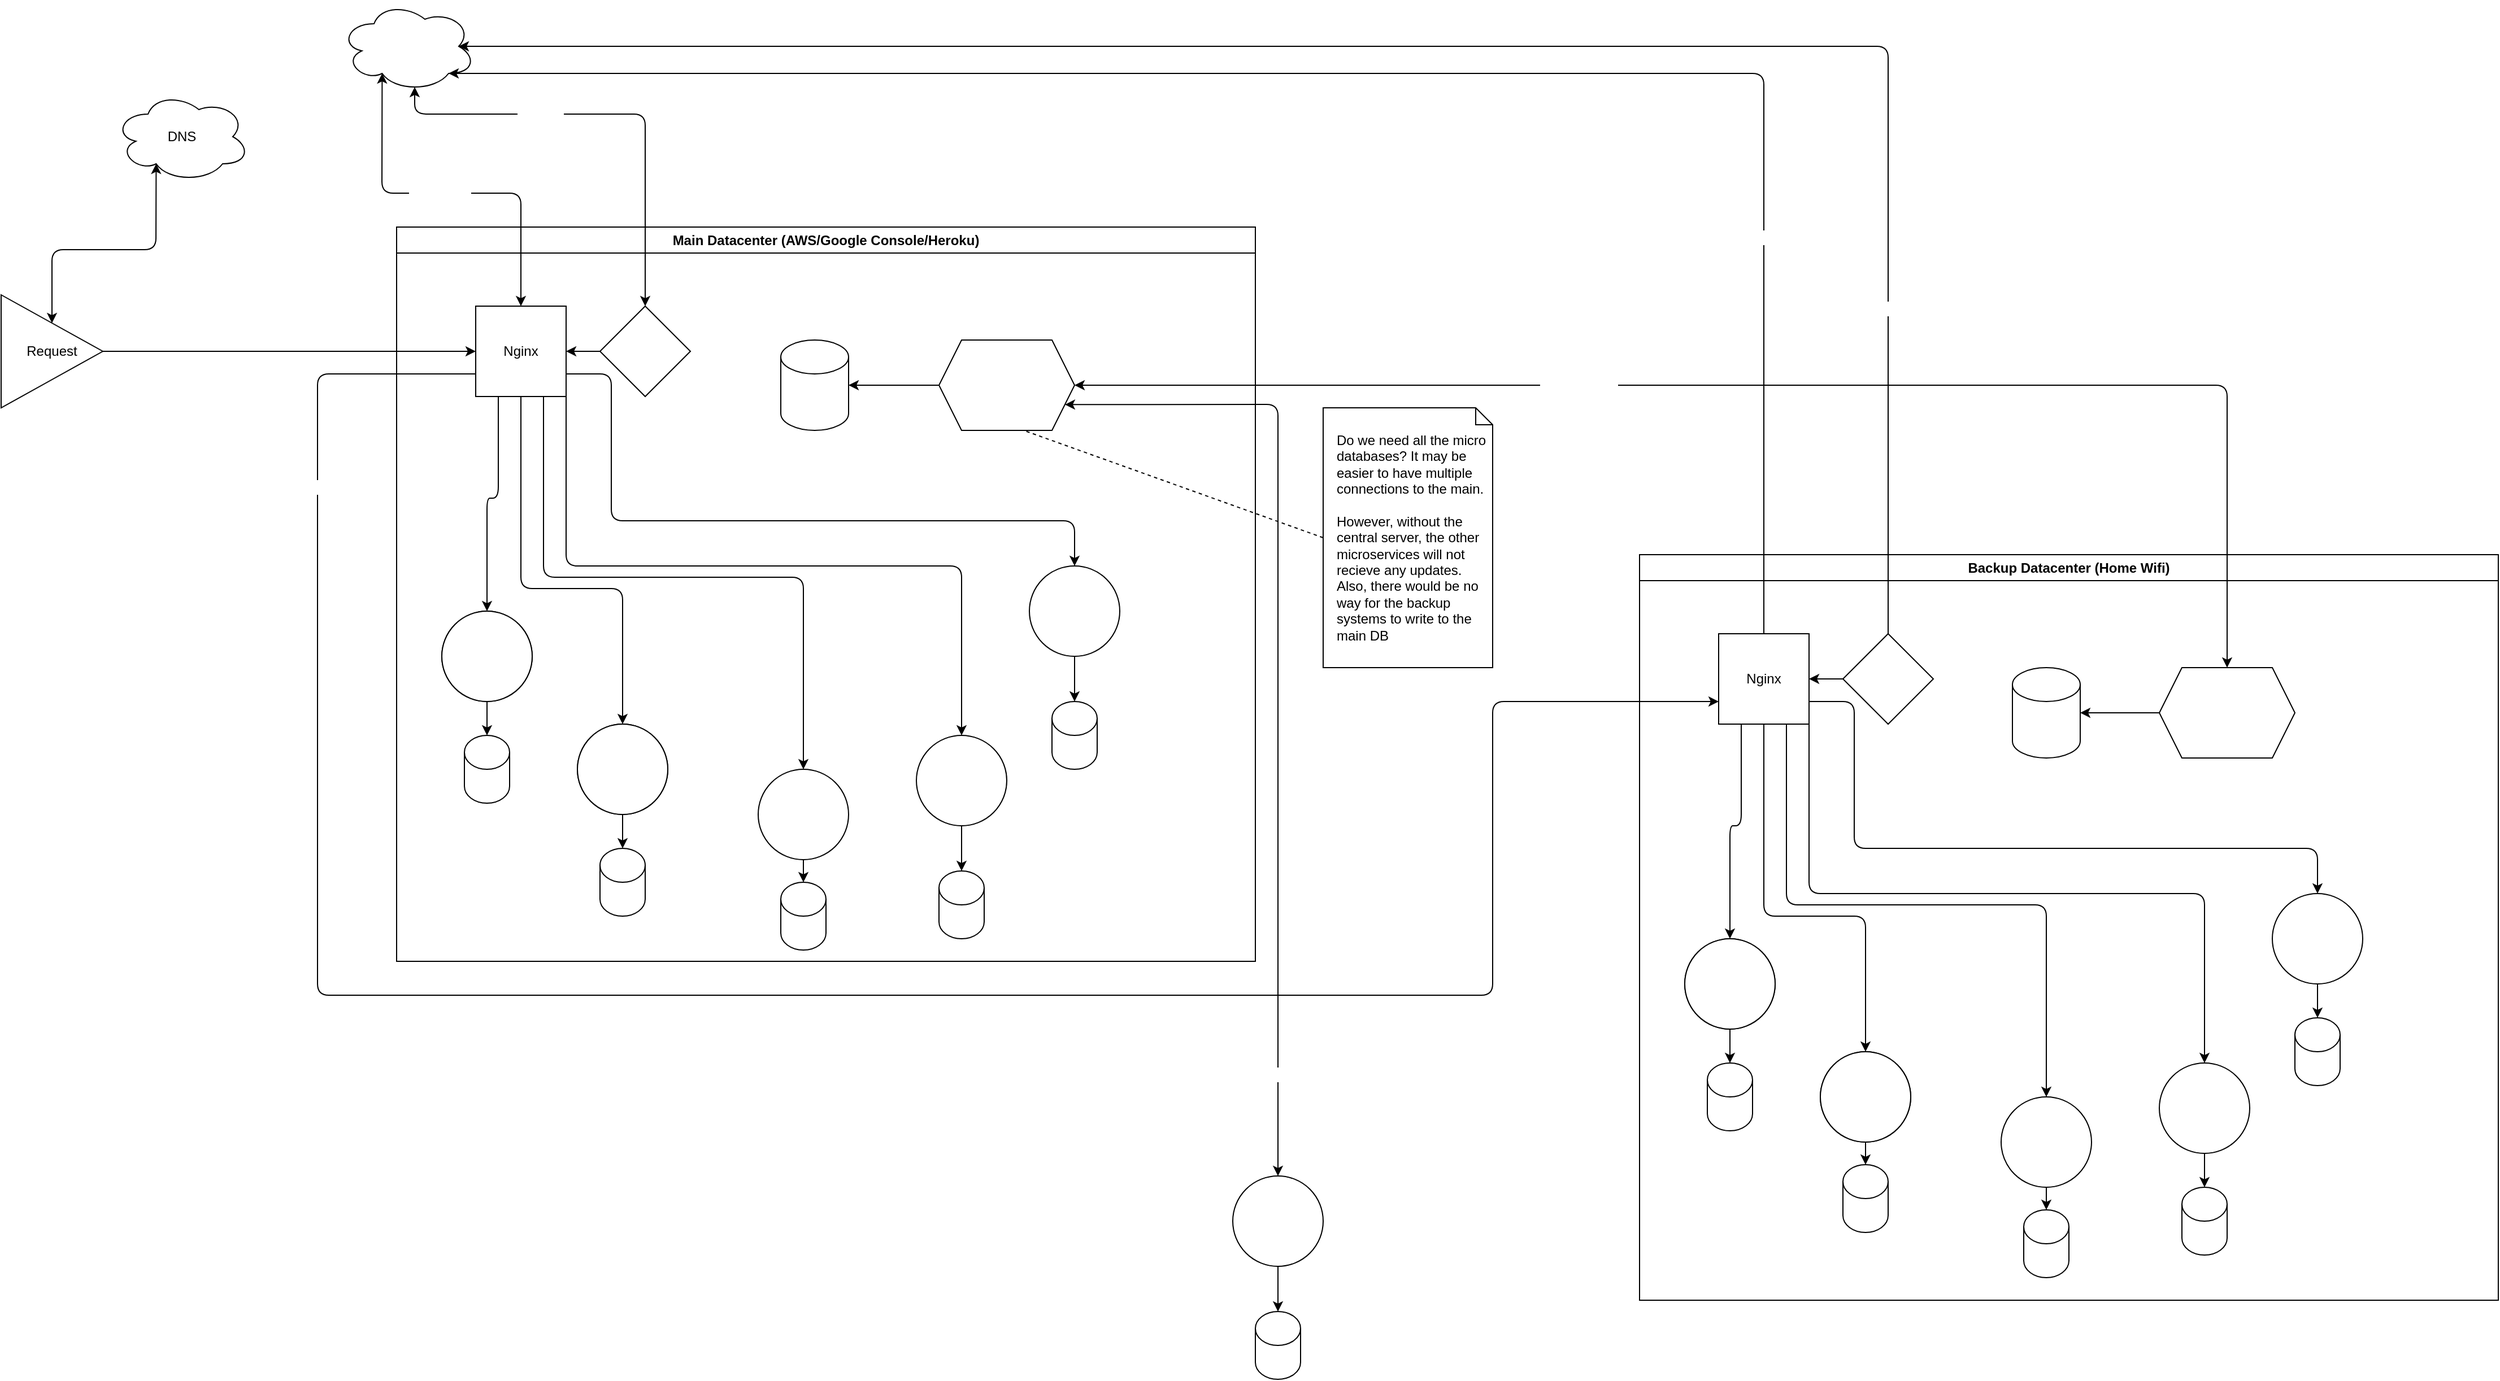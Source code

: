 <mxfile>
    <diagram id="gyLWCIs_2NT41w74knfC" name="Page-1">
        <mxGraphModel dx="1812" dy="1654" grid="1" gridSize="10" guides="1" tooltips="1" connect="1" arrows="1" fold="1" page="1" pageScale="1" pageWidth="850" pageHeight="1100" math="0" shadow="0">
            <root>
                <mxCell id="0"/>
                <mxCell id="1" parent="0"/>
                <mxCell id="2" value="Main Datacenter (AWS/Google Console/Heroku)" style="swimlane;whiteSpace=wrap;html=1;" parent="1" vertex="1">
                    <mxGeometry x="-410" y="50" width="760" height="650" as="geometry"/>
                </mxCell>
                <mxCell id="28" style="edgeStyle=none;html=1;exitX=0.25;exitY=1;exitDx=0;exitDy=0;entryX=0.5;entryY=0;entryDx=0;entryDy=0;fontColor=#FFFFFF;" parent="2" source="6" target="23" edge="1">
                    <mxGeometry relative="1" as="geometry">
                        <Array as="points">
                            <mxPoint x="90" y="240"/>
                            <mxPoint x="80" y="240"/>
                        </Array>
                    </mxGeometry>
                </mxCell>
                <mxCell id="29" style="edgeStyle=none;html=1;exitX=0.5;exitY=1;exitDx=0;exitDy=0;entryX=0.5;entryY=0;entryDx=0;entryDy=0;fontColor=#FFFFFF;" parent="2" source="6" target="24" edge="1">
                    <mxGeometry relative="1" as="geometry">
                        <Array as="points">
                            <mxPoint x="110" y="320"/>
                            <mxPoint x="200" y="320"/>
                        </Array>
                    </mxGeometry>
                </mxCell>
                <mxCell id="30" style="edgeStyle=none;html=1;exitX=0.75;exitY=1;exitDx=0;exitDy=0;entryX=0.5;entryY=0;entryDx=0;entryDy=0;fontColor=#FFFFFF;" parent="2" source="6" target="26" edge="1">
                    <mxGeometry relative="1" as="geometry">
                        <Array as="points">
                            <mxPoint x="130" y="310"/>
                            <mxPoint x="360" y="310"/>
                        </Array>
                    </mxGeometry>
                </mxCell>
                <mxCell id="31" style="edgeStyle=none;html=1;exitX=1;exitY=1;exitDx=0;exitDy=0;entryX=0.5;entryY=0;entryDx=0;entryDy=0;fontColor=#FFFFFF;" parent="2" source="6" target="27" edge="1">
                    <mxGeometry relative="1" as="geometry">
                        <Array as="points">
                            <mxPoint x="150" y="300"/>
                            <mxPoint x="500" y="300"/>
                        </Array>
                    </mxGeometry>
                </mxCell>
                <mxCell id="32" style="edgeStyle=none;html=1;exitX=1;exitY=0.75;exitDx=0;exitDy=0;entryX=0.5;entryY=0;entryDx=0;entryDy=0;fontColor=#FFFFFF;" parent="2" source="6" target="25" edge="1">
                    <mxGeometry relative="1" as="geometry">
                        <Array as="points">
                            <mxPoint x="190" y="130"/>
                            <mxPoint x="190" y="260"/>
                            <mxPoint x="600" y="260"/>
                        </Array>
                    </mxGeometry>
                </mxCell>
                <mxCell id="6" value="Nginx" style="whiteSpace=wrap;html=1;aspect=fixed;" parent="2" vertex="1">
                    <mxGeometry x="70" y="70" width="80" height="80" as="geometry"/>
                </mxCell>
                <mxCell id="19" style="edgeStyle=none;html=1;exitX=0;exitY=0.5;exitDx=0;exitDy=0;entryX=1;entryY=0.5;entryDx=0;entryDy=0;fontColor=#FFFFFF;" parent="2" source="15" target="6" edge="1">
                    <mxGeometry relative="1" as="geometry"/>
                </mxCell>
                <mxCell id="15" value="Certbot" style="rhombus;whiteSpace=wrap;html=1;fontColor=#FFFFFF;" parent="2" vertex="1">
                    <mxGeometry x="180" y="70" width="80" height="80" as="geometry"/>
                </mxCell>
                <mxCell id="23" value="Microservice&lt;br&gt;A" style="ellipse;whiteSpace=wrap;html=1;aspect=fixed;fontColor=#FFFFFF;" parent="2" vertex="1">
                    <mxGeometry x="40" y="340" width="80" height="80" as="geometry"/>
                </mxCell>
                <mxCell id="24" value="Microservice&lt;br&gt;B" style="ellipse;whiteSpace=wrap;html=1;aspect=fixed;fontColor=#FFFFFF;" parent="2" vertex="1">
                    <mxGeometry x="160" y="440" width="80" height="80" as="geometry"/>
                </mxCell>
                <mxCell id="94" style="edgeStyle=none;html=1;exitX=0.5;exitY=1;exitDx=0;exitDy=0;entryX=0.5;entryY=0;entryDx=0;entryDy=0;entryPerimeter=0;fontColor=#FFFFFF;" parent="2" source="25" target="85" edge="1">
                    <mxGeometry relative="1" as="geometry"/>
                </mxCell>
                <mxCell id="25" value="Microservice&lt;br&gt;E" style="ellipse;whiteSpace=wrap;html=1;aspect=fixed;fontColor=#FFFFFF;" parent="2" vertex="1">
                    <mxGeometry x="560" y="300" width="80" height="80" as="geometry"/>
                </mxCell>
                <mxCell id="92" style="edgeStyle=none;html=1;exitX=0.5;exitY=1;exitDx=0;exitDy=0;entryX=0.5;entryY=0;entryDx=0;entryDy=0;entryPerimeter=0;fontColor=#FFFFFF;" parent="2" source="26" target="83" edge="1">
                    <mxGeometry relative="1" as="geometry"/>
                </mxCell>
                <mxCell id="26" value="Microservice&lt;br&gt;C" style="ellipse;whiteSpace=wrap;html=1;aspect=fixed;fontColor=#FFFFFF;" parent="2" vertex="1">
                    <mxGeometry x="320" y="480" width="80" height="80" as="geometry"/>
                </mxCell>
                <mxCell id="93" style="edgeStyle=none;html=1;exitX=0.5;exitY=1;exitDx=0;exitDy=0;entryX=0.5;entryY=0;entryDx=0;entryDy=0;entryPerimeter=0;fontColor=#FFFFFF;" parent="2" source="27" target="84" edge="1">
                    <mxGeometry relative="1" as="geometry"/>
                </mxCell>
                <mxCell id="27" value="Microservice&lt;br&gt;D" style="ellipse;whiteSpace=wrap;html=1;aspect=fixed;fontColor=#FFFFFF;" parent="2" vertex="1">
                    <mxGeometry x="460" y="450" width="80" height="80" as="geometry"/>
                </mxCell>
                <mxCell id="81" style="edgeStyle=none;html=1;exitX=0.5;exitY=1;exitDx=0;exitDy=0;fontColor=#FFFFFF;" parent="2" source="33" target="79" edge="1">
                    <mxGeometry relative="1" as="geometry"/>
                </mxCell>
                <mxCell id="33" value="Microservice&lt;br&gt;A" style="ellipse;whiteSpace=wrap;html=1;aspect=fixed;fontColor=#FFFFFF;" parent="2" vertex="1">
                    <mxGeometry x="40" y="340" width="80" height="80" as="geometry"/>
                </mxCell>
                <mxCell id="91" style="edgeStyle=none;html=1;exitX=0.5;exitY=1;exitDx=0;exitDy=0;entryX=0.5;entryY=0;entryDx=0;entryDy=0;entryPerimeter=0;fontColor=#FFFFFF;" parent="2" source="34" target="82" edge="1">
                    <mxGeometry relative="1" as="geometry"/>
                </mxCell>
                <mxCell id="34" value="Microservice&lt;br&gt;B" style="ellipse;whiteSpace=wrap;html=1;aspect=fixed;fontColor=#FFFFFF;" parent="2" vertex="1">
                    <mxGeometry x="160" y="440" width="80" height="80" as="geometry"/>
                </mxCell>
                <mxCell id="77" style="edgeStyle=none;html=1;exitX=0;exitY=0.5;exitDx=0;exitDy=0;entryX=1;entryY=0.5;entryDx=0;entryDy=0;entryPerimeter=0;fontColor=#FFFFFF;" parent="2" source="66" target="74" edge="1">
                    <mxGeometry relative="1" as="geometry"/>
                </mxCell>
                <mxCell id="66" value="Central Server" style="shape=hexagon;perimeter=hexagonPerimeter2;whiteSpace=wrap;html=1;fixedSize=1;fontColor=#FFFFFF;" parent="2" vertex="1">
                    <mxGeometry x="480" y="100" width="120" height="80" as="geometry"/>
                </mxCell>
                <mxCell id="74" value="Main DB" style="shape=cylinder3;whiteSpace=wrap;html=1;boundedLbl=1;backgroundOutline=1;size=15;fontColor=#FFFFFF;" parent="2" vertex="1">
                    <mxGeometry x="340" y="100" width="60" height="80" as="geometry"/>
                </mxCell>
                <mxCell id="79" value="DB A" style="shape=cylinder3;whiteSpace=wrap;html=1;boundedLbl=1;backgroundOutline=1;size=15;fontColor=#FFFFFF;" parent="2" vertex="1">
                    <mxGeometry x="60" y="450" width="40" height="60" as="geometry"/>
                </mxCell>
                <mxCell id="82" value="DB B" style="shape=cylinder3;whiteSpace=wrap;html=1;boundedLbl=1;backgroundOutline=1;size=15;fontColor=#FFFFFF;" parent="2" vertex="1">
                    <mxGeometry x="180" y="550" width="40" height="60" as="geometry"/>
                </mxCell>
                <mxCell id="83" value="DB C" style="shape=cylinder3;whiteSpace=wrap;html=1;boundedLbl=1;backgroundOutline=1;size=15;fontColor=#FFFFFF;" parent="2" vertex="1">
                    <mxGeometry x="340" y="580" width="40" height="60" as="geometry"/>
                </mxCell>
                <mxCell id="84" value="DB D" style="shape=cylinder3;whiteSpace=wrap;html=1;boundedLbl=1;backgroundOutline=1;size=15;fontColor=#FFFFFF;" parent="2" vertex="1">
                    <mxGeometry x="480" y="570" width="40" height="60" as="geometry"/>
                </mxCell>
                <mxCell id="85" value="DB E" style="shape=cylinder3;whiteSpace=wrap;html=1;boundedLbl=1;backgroundOutline=1;size=15;fontColor=#FFFFFF;" parent="2" vertex="1">
                    <mxGeometry x="580" y="420" width="40" height="60" as="geometry"/>
                </mxCell>
                <mxCell id="7" style="edgeStyle=none;html=1;exitX=0.5;exitY=0;exitDx=0;exitDy=0;entryX=0.31;entryY=0.8;entryDx=0;entryDy=0;entryPerimeter=0;endArrow=classic;startArrow=classic;" parent="1" source="5" target="8" edge="1">
                    <mxGeometry relative="1" as="geometry">
                        <Array as="points">
                            <mxPoint x="-715" y="70"/>
                            <mxPoint x="-623" y="70"/>
                        </Array>
                    </mxGeometry>
                </mxCell>
                <mxCell id="10" style="edgeStyle=none;html=1;exitX=1;exitY=0.5;exitDx=0;exitDy=0;entryX=0;entryY=0.5;entryDx=0;entryDy=0;" parent="1" source="5" target="6" edge="1">
                    <mxGeometry relative="1" as="geometry"/>
                </mxCell>
                <mxCell id="5" value="Request" style="triangle;whiteSpace=wrap;html=1;" parent="1" vertex="1">
                    <mxGeometry x="-760" y="110" width="90" height="100" as="geometry"/>
                </mxCell>
                <mxCell id="8" value="DNS" style="ellipse;shape=cloud;whiteSpace=wrap;html=1;" parent="1" vertex="1">
                    <mxGeometry x="-660" y="-70" width="120" height="80" as="geometry"/>
                </mxCell>
                <mxCell id="17" style="edgeStyle=none;html=1;exitX=0.55;exitY=0.95;exitDx=0;exitDy=0;exitPerimeter=0;fontColor=#FFFFFF;endArrow=classic;startArrow=classic;entryX=0.5;entryY=0;entryDx=0;entryDy=0;" parent="1" source="16" target="15" edge="1">
                    <mxGeometry relative="1" as="geometry">
                        <mxPoint x="-210" y="140" as="targetPoint"/>
                        <Array as="points">
                            <mxPoint x="-394" y="-50"/>
                            <mxPoint x="-190" y="-50"/>
                        </Array>
                    </mxGeometry>
                </mxCell>
                <mxCell id="22" value="Get Cert" style="edgeLabel;html=1;align=center;verticalAlign=middle;resizable=0;points=[];fontColor=#FFFFFF;" parent="17" vertex="1" connectable="0">
                    <mxGeometry x="-0.323" y="1" relative="1" as="geometry">
                        <mxPoint as="offset"/>
                    </mxGeometry>
                </mxCell>
                <mxCell id="16" value="HTTPS" style="ellipse;shape=cloud;whiteSpace=wrap;html=1;fontColor=#FFFFFF;" parent="1" vertex="1">
                    <mxGeometry x="-460" y="-150" width="120" height="80" as="geometry"/>
                </mxCell>
                <mxCell id="20" style="edgeStyle=none;html=1;exitX=0.5;exitY=0;exitDx=0;exitDy=0;entryX=0.31;entryY=0.8;entryDx=0;entryDy=0;entryPerimeter=0;fontColor=#FFFFFF;endArrow=classic;startArrow=classic;" parent="1" source="6" target="16" edge="1">
                    <mxGeometry relative="1" as="geometry">
                        <Array as="points">
                            <mxPoint x="-300" y="20"/>
                            <mxPoint x="-423" y="20"/>
                        </Array>
                    </mxGeometry>
                </mxCell>
                <mxCell id="21" value="Check Cert" style="edgeLabel;html=1;align=center;verticalAlign=middle;resizable=0;points=[];fontColor=#FFFFFF;" parent="20" vertex="1" connectable="0">
                    <mxGeometry x="0.05" y="3" relative="1" as="geometry">
                        <mxPoint as="offset"/>
                    </mxGeometry>
                </mxCell>
                <mxCell id="41" value="Backup Datacenter (Home Wifi)" style="swimlane;whiteSpace=wrap;html=1;" parent="1" vertex="1">
                    <mxGeometry x="690" y="340" width="760" height="660" as="geometry"/>
                </mxCell>
                <mxCell id="42" style="edgeStyle=none;html=1;exitX=0.25;exitY=1;exitDx=0;exitDy=0;entryX=0.5;entryY=0;entryDx=0;entryDy=0;fontColor=#FFFFFF;" parent="41" source="47" target="50" edge="1">
                    <mxGeometry relative="1" as="geometry">
                        <Array as="points">
                            <mxPoint x="90" y="240"/>
                            <mxPoint x="80" y="240"/>
                        </Array>
                    </mxGeometry>
                </mxCell>
                <mxCell id="43" style="edgeStyle=none;html=1;exitX=0.5;exitY=1;exitDx=0;exitDy=0;entryX=0.5;entryY=0;entryDx=0;entryDy=0;fontColor=#FFFFFF;" parent="41" source="47" target="51" edge="1">
                    <mxGeometry relative="1" as="geometry">
                        <Array as="points">
                            <mxPoint x="110" y="320"/>
                            <mxPoint x="200" y="320"/>
                        </Array>
                    </mxGeometry>
                </mxCell>
                <mxCell id="44" style="edgeStyle=none;html=1;exitX=0.75;exitY=1;exitDx=0;exitDy=0;entryX=0.5;entryY=0;entryDx=0;entryDy=0;fontColor=#FFFFFF;" parent="41" source="47" target="53" edge="1">
                    <mxGeometry relative="1" as="geometry">
                        <Array as="points">
                            <mxPoint x="130" y="310"/>
                            <mxPoint x="360" y="310"/>
                        </Array>
                    </mxGeometry>
                </mxCell>
                <mxCell id="45" style="edgeStyle=none;html=1;exitX=1;exitY=1;exitDx=0;exitDy=0;entryX=0.5;entryY=0;entryDx=0;entryDy=0;fontColor=#FFFFFF;" parent="41" source="47" target="54" edge="1">
                    <mxGeometry relative="1" as="geometry">
                        <Array as="points">
                            <mxPoint x="150" y="300"/>
                            <mxPoint x="500" y="300"/>
                        </Array>
                    </mxGeometry>
                </mxCell>
                <mxCell id="46" style="edgeStyle=none;html=1;exitX=1;exitY=0.75;exitDx=0;exitDy=0;entryX=0.5;entryY=0;entryDx=0;entryDy=0;fontColor=#FFFFFF;" parent="41" source="47" target="52" edge="1">
                    <mxGeometry relative="1" as="geometry">
                        <Array as="points">
                            <mxPoint x="190" y="130"/>
                            <mxPoint x="190" y="260"/>
                            <mxPoint x="600" y="260"/>
                        </Array>
                    </mxGeometry>
                </mxCell>
                <mxCell id="47" value="Nginx" style="whiteSpace=wrap;html=1;aspect=fixed;" parent="41" vertex="1">
                    <mxGeometry x="70" y="70" width="80" height="80" as="geometry"/>
                </mxCell>
                <mxCell id="48" style="edgeStyle=none;html=1;exitX=0;exitY=0.5;exitDx=0;exitDy=0;entryX=1;entryY=0.5;entryDx=0;entryDy=0;fontColor=#FFFFFF;" parent="41" source="49" target="47" edge="1">
                    <mxGeometry relative="1" as="geometry"/>
                </mxCell>
                <mxCell id="49" value="Certbot" style="rhombus;whiteSpace=wrap;html=1;fontColor=#FFFFFF;" parent="41" vertex="1">
                    <mxGeometry x="180" y="70" width="80" height="80" as="geometry"/>
                </mxCell>
                <mxCell id="50" value="Microservice&lt;br&gt;A" style="ellipse;whiteSpace=wrap;html=1;aspect=fixed;fontColor=#FFFFFF;" parent="41" vertex="1">
                    <mxGeometry x="40" y="340" width="80" height="80" as="geometry"/>
                </mxCell>
                <mxCell id="51" value="Microservice&lt;br&gt;B" style="ellipse;whiteSpace=wrap;html=1;aspect=fixed;fontColor=#FFFFFF;" parent="41" vertex="1">
                    <mxGeometry x="160" y="440" width="80" height="80" as="geometry"/>
                </mxCell>
                <mxCell id="99" style="edgeStyle=none;html=1;exitX=0.5;exitY=1;exitDx=0;exitDy=0;entryX=0.5;entryY=0;entryDx=0;entryDy=0;entryPerimeter=0;fontColor=#FFFFFF;" parent="41" source="52" target="89" edge="1">
                    <mxGeometry relative="1" as="geometry"/>
                </mxCell>
                <mxCell id="52" value="Microservice&lt;br&gt;E" style="ellipse;whiteSpace=wrap;html=1;aspect=fixed;fontColor=#FFFFFF;" parent="41" vertex="1">
                    <mxGeometry x="560" y="300" width="80" height="80" as="geometry"/>
                </mxCell>
                <mxCell id="97" style="edgeStyle=none;html=1;exitX=0.5;exitY=1;exitDx=0;exitDy=0;entryX=0.5;entryY=0;entryDx=0;entryDy=0;entryPerimeter=0;fontColor=#FFFFFF;" parent="41" source="53" target="87" edge="1">
                    <mxGeometry relative="1" as="geometry"/>
                </mxCell>
                <mxCell id="53" value="Microservice&lt;br&gt;C" style="ellipse;whiteSpace=wrap;html=1;aspect=fixed;fontColor=#FFFFFF;" parent="41" vertex="1">
                    <mxGeometry x="320" y="480" width="80" height="80" as="geometry"/>
                </mxCell>
                <mxCell id="98" style="edgeStyle=none;html=1;exitX=0.5;exitY=1;exitDx=0;exitDy=0;entryX=0.5;entryY=0;entryDx=0;entryDy=0;entryPerimeter=0;fontColor=#FFFFFF;" parent="41" source="54" target="88" edge="1">
                    <mxGeometry relative="1" as="geometry"/>
                </mxCell>
                <mxCell id="54" value="Microservice&lt;br&gt;D" style="ellipse;whiteSpace=wrap;html=1;aspect=fixed;fontColor=#FFFFFF;" parent="41" vertex="1">
                    <mxGeometry x="460" y="450" width="80" height="80" as="geometry"/>
                </mxCell>
                <mxCell id="95" style="edgeStyle=none;html=1;exitX=0.5;exitY=1;exitDx=0;exitDy=0;entryX=0.5;entryY=0;entryDx=0;entryDy=0;entryPerimeter=0;fontColor=#FFFFFF;" parent="41" source="55" target="90" edge="1">
                    <mxGeometry relative="1" as="geometry"/>
                </mxCell>
                <mxCell id="55" value="Microservice&lt;br&gt;A" style="ellipse;whiteSpace=wrap;html=1;aspect=fixed;fontColor=#FFFFFF;" parent="41" vertex="1">
                    <mxGeometry x="40" y="340" width="80" height="80" as="geometry"/>
                </mxCell>
                <mxCell id="96" style="edgeStyle=none;html=1;exitX=0.5;exitY=1;exitDx=0;exitDy=0;entryX=0.5;entryY=0;entryDx=0;entryDy=0;entryPerimeter=0;fontColor=#FFFFFF;" parent="41" source="56" target="86" edge="1">
                    <mxGeometry relative="1" as="geometry"/>
                </mxCell>
                <mxCell id="56" value="Microservice&lt;br&gt;B" style="ellipse;whiteSpace=wrap;html=1;aspect=fixed;fontColor=#FFFFFF;" parent="41" vertex="1">
                    <mxGeometry x="160" y="440" width="80" height="80" as="geometry"/>
                </mxCell>
                <mxCell id="101" style="edgeStyle=none;html=1;exitX=0;exitY=0.5;exitDx=0;exitDy=0;entryX=1;entryY=0.5;entryDx=0;entryDy=0;entryPerimeter=0;fontColor=#FFFFFF;" parent="41" source="67" target="100" edge="1">
                    <mxGeometry relative="1" as="geometry"/>
                </mxCell>
                <mxCell id="67" value="Backup Central&lt;br&gt;Server" style="shape=hexagon;perimeter=hexagonPerimeter2;whiteSpace=wrap;html=1;fixedSize=1;fontColor=#FFFFFF;" parent="41" vertex="1">
                    <mxGeometry x="460" y="100" width="120" height="80" as="geometry"/>
                </mxCell>
                <mxCell id="86" value="DB B" style="shape=cylinder3;whiteSpace=wrap;html=1;boundedLbl=1;backgroundOutline=1;size=15;fontColor=#FFFFFF;" parent="41" vertex="1">
                    <mxGeometry x="180" y="540" width="40" height="60" as="geometry"/>
                </mxCell>
                <mxCell id="87" value="DB C" style="shape=cylinder3;whiteSpace=wrap;html=1;boundedLbl=1;backgroundOutline=1;size=15;fontColor=#FFFFFF;" parent="41" vertex="1">
                    <mxGeometry x="340" y="580" width="40" height="60" as="geometry"/>
                </mxCell>
                <mxCell id="88" value="DB D" style="shape=cylinder3;whiteSpace=wrap;html=1;boundedLbl=1;backgroundOutline=1;size=15;fontColor=#FFFFFF;" parent="41" vertex="1">
                    <mxGeometry x="480" y="560" width="40" height="60" as="geometry"/>
                </mxCell>
                <mxCell id="89" value="DB E" style="shape=cylinder3;whiteSpace=wrap;html=1;boundedLbl=1;backgroundOutline=1;size=15;fontColor=#FFFFFF;" parent="41" vertex="1">
                    <mxGeometry x="580" y="410" width="40" height="60" as="geometry"/>
                </mxCell>
                <mxCell id="90" value="DB A" style="shape=cylinder3;whiteSpace=wrap;html=1;boundedLbl=1;backgroundOutline=1;size=15;fontColor=#FFFFFF;" parent="41" vertex="1">
                    <mxGeometry x="60" y="450" width="40" height="60" as="geometry"/>
                </mxCell>
                <mxCell id="100" value="Backup DB" style="shape=cylinder3;whiteSpace=wrap;html=1;boundedLbl=1;backgroundOutline=1;size=15;fontColor=#FFFFFF;" parent="41" vertex="1">
                    <mxGeometry x="330" y="100" width="60" height="80" as="geometry"/>
                </mxCell>
                <mxCell id="57" style="edgeStyle=none;html=1;exitX=0.5;exitY=0;exitDx=0;exitDy=0;entryX=0.875;entryY=0.5;entryDx=0;entryDy=0;entryPerimeter=0;fontColor=#FFFFFF;" parent="1" source="49" target="16" edge="1">
                    <mxGeometry relative="1" as="geometry">
                        <Array as="points">
                            <mxPoint x="910" y="-110"/>
                        </Array>
                    </mxGeometry>
                </mxCell>
                <mxCell id="62" value="Get Cert" style="edgeLabel;html=1;align=center;verticalAlign=middle;resizable=0;points=[];fontColor=#FFFFFF;" parent="57" vertex="1" connectable="0">
                    <mxGeometry x="-0.677" y="-2" relative="1" as="geometry">
                        <mxPoint as="offset"/>
                    </mxGeometry>
                </mxCell>
                <mxCell id="60" style="edgeStyle=none;html=1;exitX=0.5;exitY=0;exitDx=0;exitDy=0;entryX=0.8;entryY=0.8;entryDx=0;entryDy=0;entryPerimeter=0;fontColor=#FFFFFF;" parent="1" source="47" target="16" edge="1">
                    <mxGeometry relative="1" as="geometry">
                        <Array as="points">
                            <mxPoint x="800" y="-86"/>
                        </Array>
                    </mxGeometry>
                </mxCell>
                <mxCell id="61" value="Check Cert" style="edgeLabel;html=1;align=center;verticalAlign=middle;resizable=0;points=[];fontColor=#FFFFFF;" parent="60" vertex="1" connectable="0">
                    <mxGeometry x="-0.577" relative="1" as="geometry">
                        <mxPoint as="offset"/>
                    </mxGeometry>
                </mxCell>
                <mxCell id="63" style="edgeStyle=none;html=1;exitX=0;exitY=0.75;exitDx=0;exitDy=0;entryX=0;entryY=0.75;entryDx=0;entryDy=0;fontColor=#FFFFFF;" parent="1" source="6" target="47" edge="1">
                    <mxGeometry relative="1" as="geometry">
                        <Array as="points">
                            <mxPoint x="-480" y="180"/>
                            <mxPoint x="-480" y="730"/>
                            <mxPoint x="560" y="730"/>
                            <mxPoint x="560" y="470"/>
                        </Array>
                    </mxGeometry>
                </mxCell>
                <mxCell id="64" value="Send to Backup" style="edgeLabel;html=1;align=center;verticalAlign=middle;resizable=0;points=[];fontColor=#FFFFFF;" parent="63" vertex="1" connectable="0">
                    <mxGeometry x="-0.781" y="2" relative="1" as="geometry">
                        <mxPoint as="offset"/>
                    </mxGeometry>
                </mxCell>
                <mxCell id="68" style="edgeStyle=none;html=1;exitX=1;exitY=0.5;exitDx=0;exitDy=0;entryX=0.5;entryY=0;entryDx=0;entryDy=0;fontColor=#FFFFFF;endArrow=classic;startArrow=classic;" parent="1" source="66" target="67" edge="1">
                    <mxGeometry relative="1" as="geometry">
                        <Array as="points">
                            <mxPoint x="1210" y="190"/>
                        </Array>
                    </mxGeometry>
                </mxCell>
                <mxCell id="69" value="TCP over TLS" style="edgeLabel;html=1;align=center;verticalAlign=middle;resizable=0;points=[];fontColor=#FFFFFF;" parent="68" vertex="1" connectable="0">
                    <mxGeometry x="-0.298" y="1" relative="1" as="geometry">
                        <mxPoint as="offset"/>
                    </mxGeometry>
                </mxCell>
                <mxCell id="71" style="edgeStyle=none;html=1;entryX=1;entryY=0.75;entryDx=0;entryDy=0;fontColor=#FFFFFF;endArrow=classic;startArrow=classic;" parent="1" source="70" target="66" edge="1">
                    <mxGeometry relative="1" as="geometry">
                        <Array as="points">
                            <mxPoint x="370" y="207"/>
                        </Array>
                    </mxGeometry>
                </mxCell>
                <mxCell id="72" value="TCP over TLS" style="edgeLabel;html=1;align=center;verticalAlign=middle;resizable=0;points=[];fontColor=#FFFFFF;" parent="71" vertex="1" connectable="0">
                    <mxGeometry x="0.2" y="-5" relative="1" as="geometry">
                        <mxPoint x="-5" y="433" as="offset"/>
                    </mxGeometry>
                </mxCell>
                <mxCell id="103" style="edgeStyle=none;html=1;exitX=0.5;exitY=1;exitDx=0;exitDy=0;entryX=0.5;entryY=0;entryDx=0;entryDy=0;entryPerimeter=0;fontColor=#FFFFFF;" parent="1" source="70" target="102" edge="1">
                    <mxGeometry relative="1" as="geometry"/>
                </mxCell>
                <mxCell id="70" value="External&lt;br&gt;Microservice&lt;br&gt;(app)" style="ellipse;whiteSpace=wrap;html=1;aspect=fixed;fontColor=#FFFFFF;" parent="1" vertex="1">
                    <mxGeometry x="330" y="890" width="80" height="80" as="geometry"/>
                </mxCell>
                <mxCell id="102" value="app DB" style="shape=cylinder3;whiteSpace=wrap;html=1;boundedLbl=1;backgroundOutline=1;size=15;fontColor=#FFFFFF;" parent="1" vertex="1">
                    <mxGeometry x="350" y="1010" width="40" height="60" as="geometry"/>
                </mxCell>
                <mxCell id="108" value="Do we need all the micro databases? It may be easier to have multiple connections to the main.&lt;br&gt;&lt;br&gt;However, without the central server, the other microservices will not recieve any updates. Also, there would be no way for the backup systems to write to the main DB" style="shape=note;size=15;align=left;spacingLeft=10;html=1;whiteSpace=wrap;" vertex="1" parent="1">
                    <mxGeometry x="410" y="210" width="150" height="230" as="geometry"/>
                </mxCell>
                <mxCell id="109" value="" style="edgeStyle=none;endArrow=none;exitX=0;exitY=0.5;dashed=1;html=1;entryX=0.625;entryY=1;entryDx=0;entryDy=0;exitDx=0;exitDy=0;exitPerimeter=0;" edge="1" source="108" parent="1" target="66">
                    <mxGeometry x="1" relative="1" as="geometry">
                        <mxPoint x="390" y="240" as="targetPoint"/>
                    </mxGeometry>
                </mxCell>
            </root>
        </mxGraphModel>
    </diagram>
</mxfile>